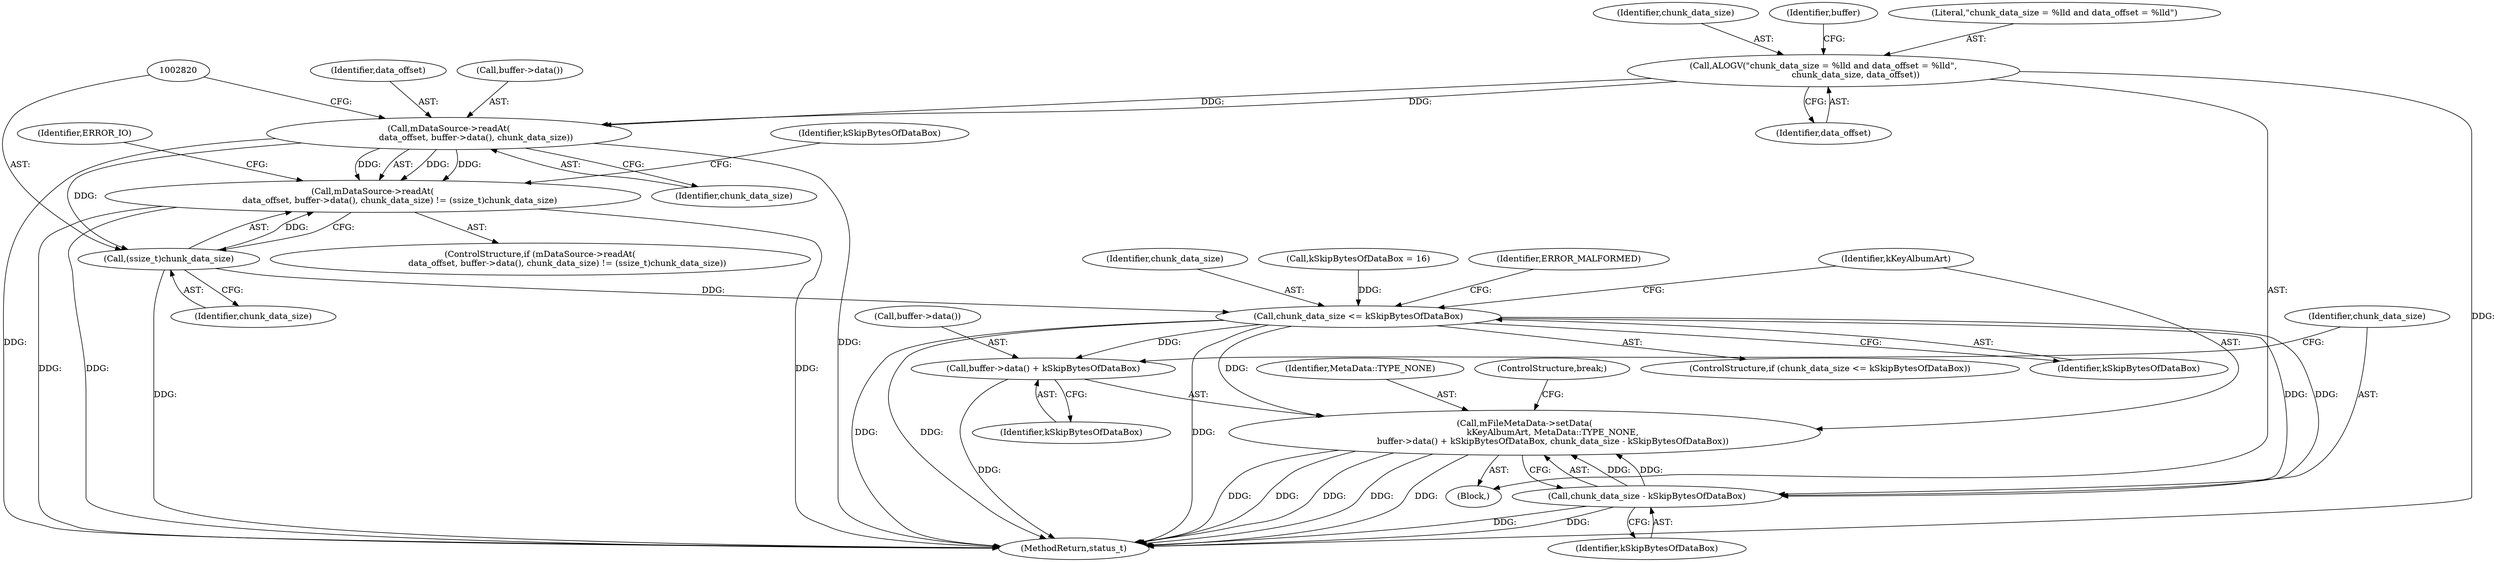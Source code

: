 digraph "0_Android_f4a88c8ed4f8186b3d6e2852993e063fc33ff231@API" {
"1002815" [label="(Call,mDataSource->readAt(\n                    data_offset, buffer->data(), chunk_data_size))"];
"1002804" [label="(Call,ALOGV(\"chunk_data_size = %lld and data_offset = %lld\",\n                        chunk_data_size, data_offset))"];
"1002814" [label="(Call,mDataSource->readAt(\n                    data_offset, buffer->data(), chunk_data_size) != (ssize_t)chunk_data_size)"];
"1002819" [label="(Call,(ssize_t)chunk_data_size)"];
"1002830" [label="(Call,chunk_data_size <= kSkipBytesOfDataBox)"];
"1002836" [label="(Call,mFileMetaData->setData(\n                     kKeyAlbumArt, MetaData::TYPE_NONE,\n                     buffer->data() + kSkipBytesOfDataBox, chunk_data_size - kSkipBytesOfDataBox))"];
"1002839" [label="(Call,buffer->data() + kSkipBytesOfDataBox)"];
"1002842" [label="(Call,chunk_data_size - kSkipBytesOfDataBox)"];
"1002819" [label="(Call,(ssize_t)chunk_data_size)"];
"1002835" [label="(Identifier,ERROR_MALFORMED)"];
"1002837" [label="(Identifier,kKeyAlbumArt)"];
"1002842" [label="(Call,chunk_data_size - kSkipBytesOfDataBox)"];
"1002824" [label="(Identifier,ERROR_IO)"];
"1002840" [label="(Call,buffer->data())"];
"1002829" [label="(ControlStructure,if (chunk_data_size <= kSkipBytesOfDataBox))"];
"1002815" [label="(Call,mDataSource->readAt(\n                    data_offset, buffer->data(), chunk_data_size))"];
"1002830" [label="(Call,chunk_data_size <= kSkipBytesOfDataBox)"];
"1002807" [label="(Identifier,data_offset)"];
"1002831" [label="(Identifier,chunk_data_size)"];
"1002816" [label="(Identifier,data_offset)"];
"1002843" [label="(Identifier,chunk_data_size)"];
"1002803" [label="(Block,)"];
"1002832" [label="(Identifier,kSkipBytesOfDataBox)"];
"1002826" [label="(Call,kSkipBytesOfDataBox = 16)"];
"1002806" [label="(Identifier,chunk_data_size)"];
"1002810" [label="(Identifier,buffer)"];
"1002827" [label="(Identifier,kSkipBytesOfDataBox)"];
"1002821" [label="(Identifier,chunk_data_size)"];
"1002805" [label="(Literal,\"chunk_data_size = %lld and data_offset = %lld\")"];
"1002839" [label="(Call,buffer->data() + kSkipBytesOfDataBox)"];
"1002817" [label="(Call,buffer->data())"];
"1002911" [label="(MethodReturn,status_t)"];
"1002844" [label="(Identifier,kSkipBytesOfDataBox)"];
"1002813" [label="(ControlStructure,if (mDataSource->readAt(\n                    data_offset, buffer->data(), chunk_data_size) != (ssize_t)chunk_data_size))"];
"1002804" [label="(Call,ALOGV(\"chunk_data_size = %lld and data_offset = %lld\",\n                        chunk_data_size, data_offset))"];
"1002814" [label="(Call,mDataSource->readAt(\n                    data_offset, buffer->data(), chunk_data_size) != (ssize_t)chunk_data_size)"];
"1002818" [label="(Identifier,chunk_data_size)"];
"1002841" [label="(Identifier,kSkipBytesOfDataBox)"];
"1002836" [label="(Call,mFileMetaData->setData(\n                     kKeyAlbumArt, MetaData::TYPE_NONE,\n                     buffer->data() + kSkipBytesOfDataBox, chunk_data_size - kSkipBytesOfDataBox))"];
"1002838" [label="(Identifier,MetaData::TYPE_NONE)"];
"1002845" [label="(ControlStructure,break;)"];
"1002815" -> "1002814"  [label="AST: "];
"1002815" -> "1002818"  [label="CFG: "];
"1002816" -> "1002815"  [label="AST: "];
"1002817" -> "1002815"  [label="AST: "];
"1002818" -> "1002815"  [label="AST: "];
"1002820" -> "1002815"  [label="CFG: "];
"1002815" -> "1002911"  [label="DDG: "];
"1002815" -> "1002911"  [label="DDG: "];
"1002815" -> "1002814"  [label="DDG: "];
"1002815" -> "1002814"  [label="DDG: "];
"1002815" -> "1002814"  [label="DDG: "];
"1002804" -> "1002815"  [label="DDG: "];
"1002804" -> "1002815"  [label="DDG: "];
"1002815" -> "1002819"  [label="DDG: "];
"1002804" -> "1002803"  [label="AST: "];
"1002804" -> "1002807"  [label="CFG: "];
"1002805" -> "1002804"  [label="AST: "];
"1002806" -> "1002804"  [label="AST: "];
"1002807" -> "1002804"  [label="AST: "];
"1002810" -> "1002804"  [label="CFG: "];
"1002804" -> "1002911"  [label="DDG: "];
"1002814" -> "1002813"  [label="AST: "];
"1002814" -> "1002819"  [label="CFG: "];
"1002819" -> "1002814"  [label="AST: "];
"1002824" -> "1002814"  [label="CFG: "];
"1002827" -> "1002814"  [label="CFG: "];
"1002814" -> "1002911"  [label="DDG: "];
"1002814" -> "1002911"  [label="DDG: "];
"1002814" -> "1002911"  [label="DDG: "];
"1002819" -> "1002814"  [label="DDG: "];
"1002819" -> "1002821"  [label="CFG: "];
"1002820" -> "1002819"  [label="AST: "];
"1002821" -> "1002819"  [label="AST: "];
"1002819" -> "1002911"  [label="DDG: "];
"1002819" -> "1002830"  [label="DDG: "];
"1002830" -> "1002829"  [label="AST: "];
"1002830" -> "1002832"  [label="CFG: "];
"1002831" -> "1002830"  [label="AST: "];
"1002832" -> "1002830"  [label="AST: "];
"1002835" -> "1002830"  [label="CFG: "];
"1002837" -> "1002830"  [label="CFG: "];
"1002830" -> "1002911"  [label="DDG: "];
"1002830" -> "1002911"  [label="DDG: "];
"1002830" -> "1002911"  [label="DDG: "];
"1002826" -> "1002830"  [label="DDG: "];
"1002830" -> "1002836"  [label="DDG: "];
"1002830" -> "1002839"  [label="DDG: "];
"1002830" -> "1002842"  [label="DDG: "];
"1002830" -> "1002842"  [label="DDG: "];
"1002836" -> "1002803"  [label="AST: "];
"1002836" -> "1002842"  [label="CFG: "];
"1002837" -> "1002836"  [label="AST: "];
"1002838" -> "1002836"  [label="AST: "];
"1002839" -> "1002836"  [label="AST: "];
"1002842" -> "1002836"  [label="AST: "];
"1002845" -> "1002836"  [label="CFG: "];
"1002836" -> "1002911"  [label="DDG: "];
"1002836" -> "1002911"  [label="DDG: "];
"1002836" -> "1002911"  [label="DDG: "];
"1002836" -> "1002911"  [label="DDG: "];
"1002836" -> "1002911"  [label="DDG: "];
"1002842" -> "1002836"  [label="DDG: "];
"1002842" -> "1002836"  [label="DDG: "];
"1002839" -> "1002841"  [label="CFG: "];
"1002840" -> "1002839"  [label="AST: "];
"1002841" -> "1002839"  [label="AST: "];
"1002843" -> "1002839"  [label="CFG: "];
"1002839" -> "1002911"  [label="DDG: "];
"1002842" -> "1002844"  [label="CFG: "];
"1002843" -> "1002842"  [label="AST: "];
"1002844" -> "1002842"  [label="AST: "];
"1002842" -> "1002911"  [label="DDG: "];
"1002842" -> "1002911"  [label="DDG: "];
}
